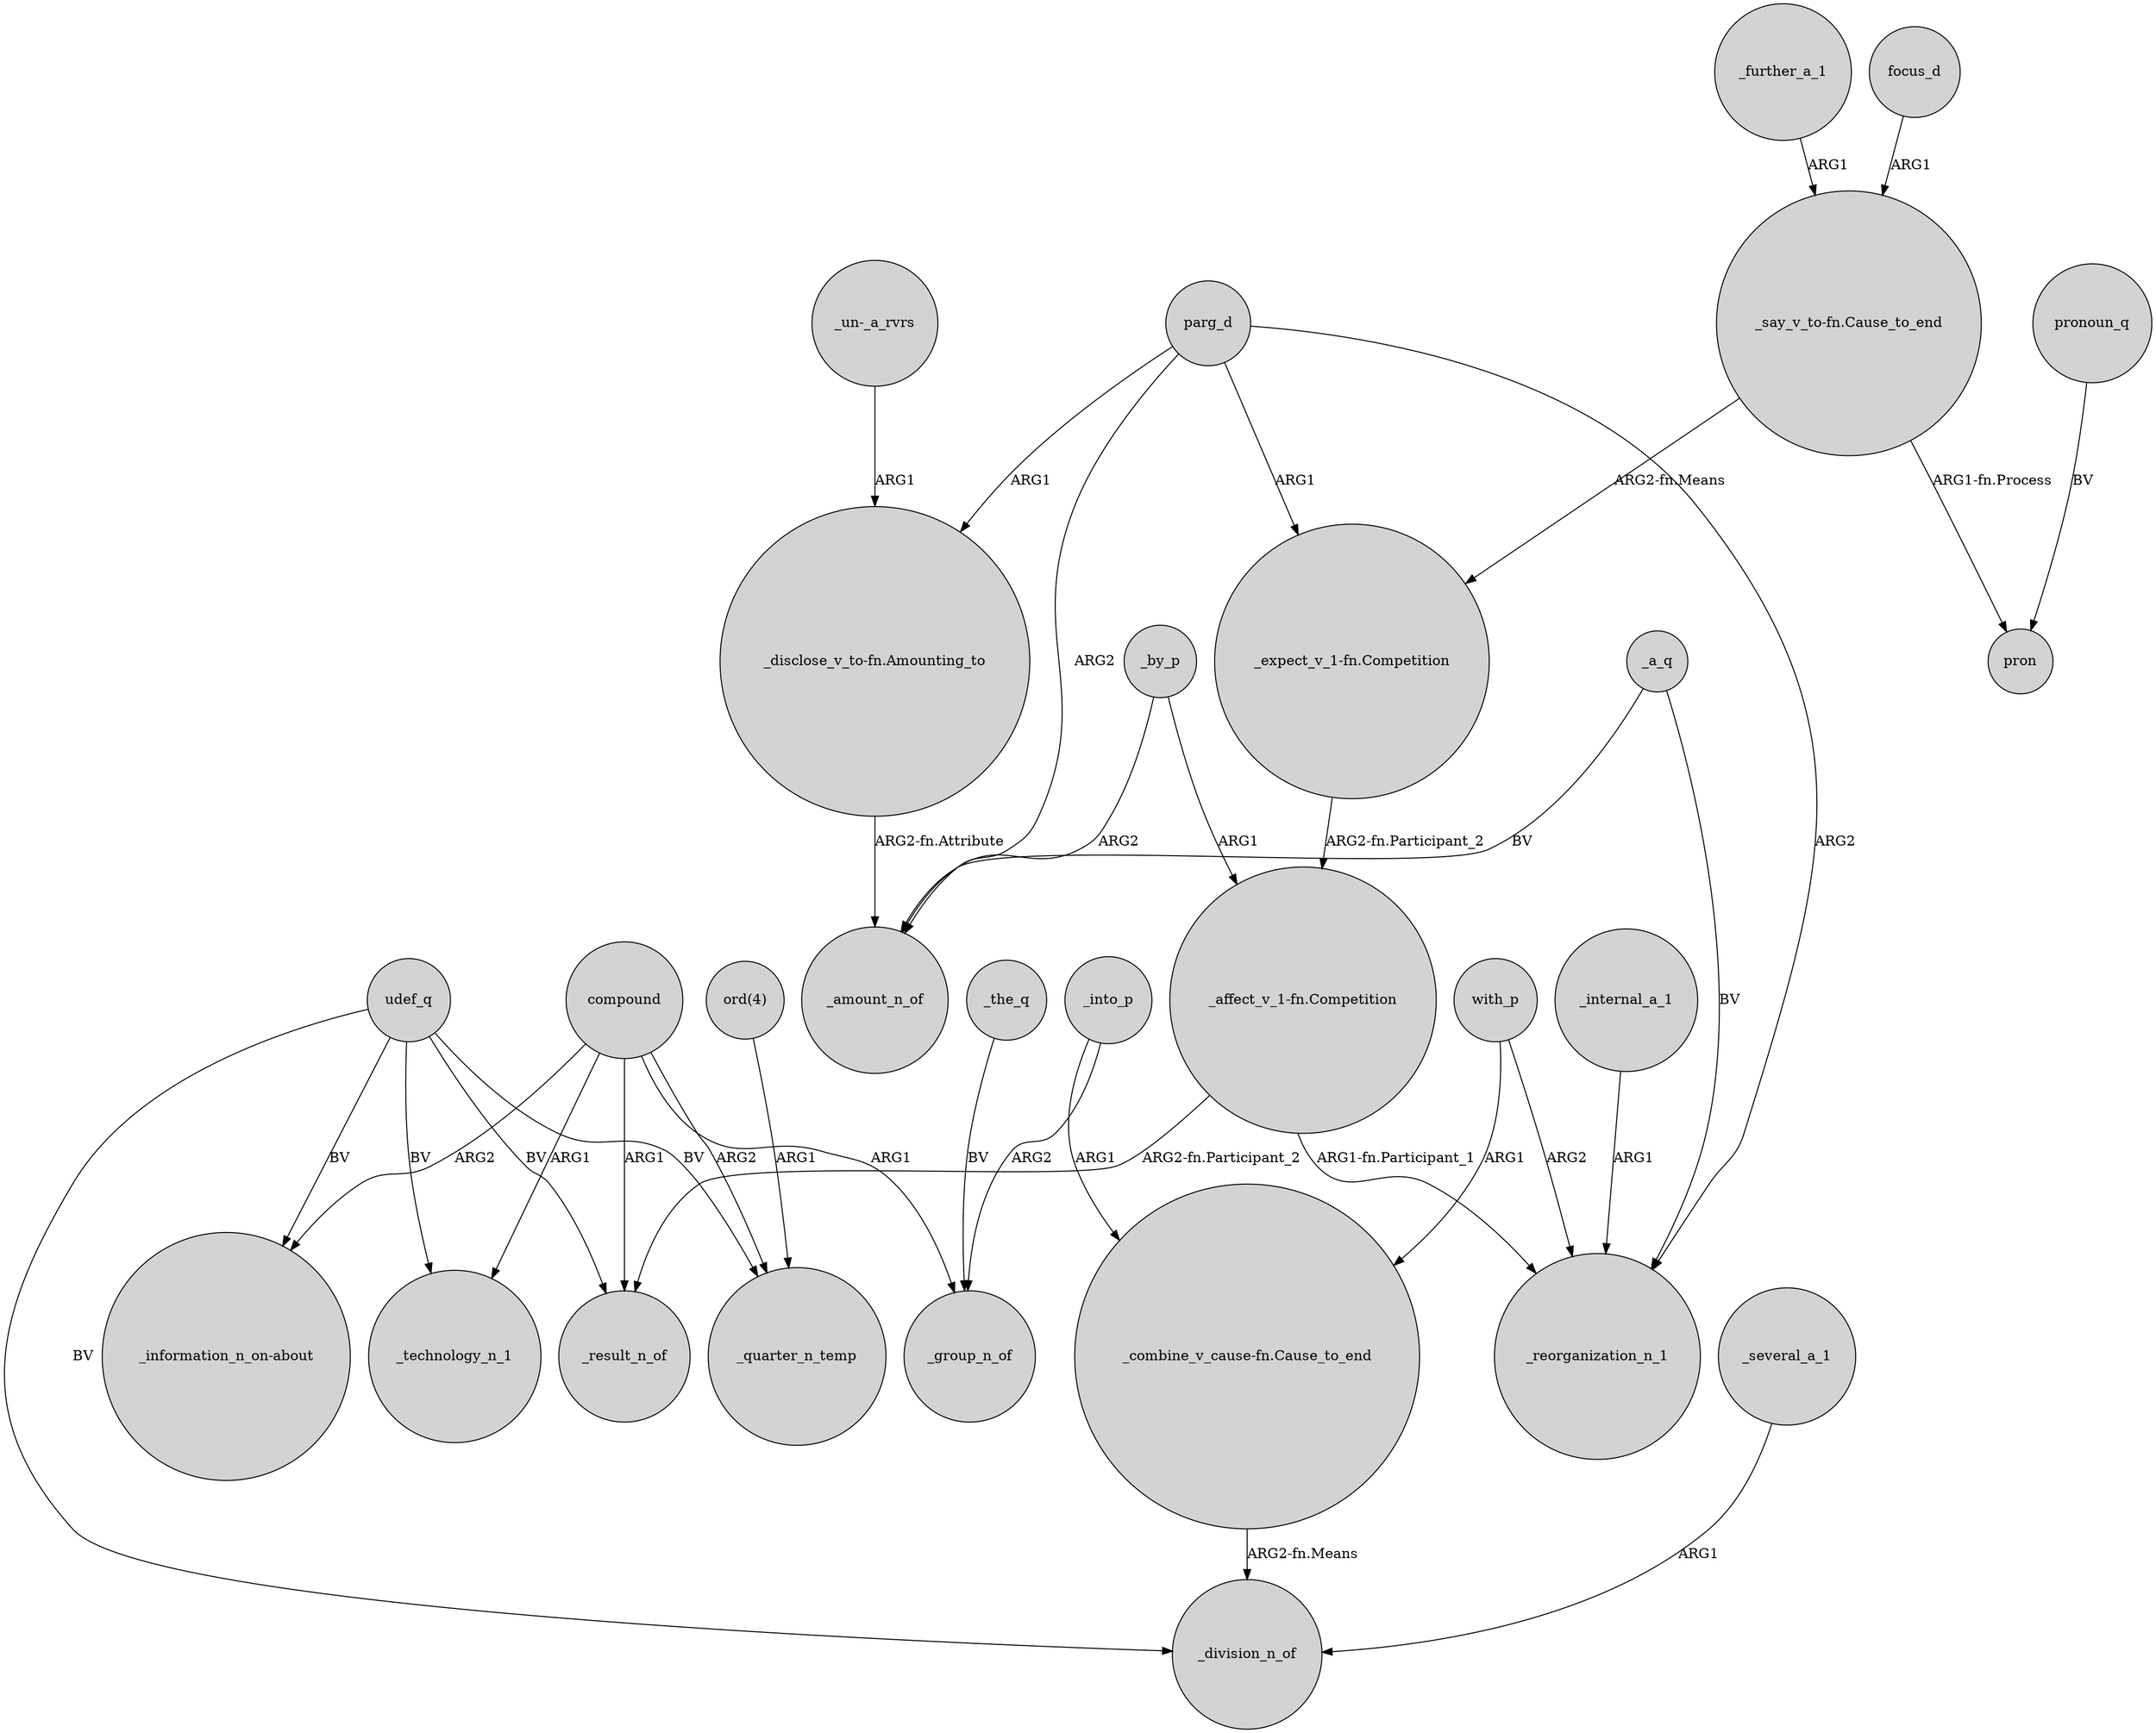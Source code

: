 digraph {
	node [shape=circle style=filled]
	compound -> _technology_n_1 [label=ARG1]
	"_affect_v_1-fn.Competition" -> _reorganization_n_1 [label="ARG1-fn.Participant_1"]
	"_affect_v_1-fn.Competition" -> _result_n_of [label="ARG2-fn.Participant_2"]
	with_p -> "_combine_v_cause-fn.Cause_to_end" [label=ARG1]
	_further_a_1 -> "_say_v_to-fn.Cause_to_end" [label=ARG1]
	udef_q -> "_information_n_on-about" [label=BV]
	focus_d -> "_say_v_to-fn.Cause_to_end" [label=ARG1]
	udef_q -> _division_n_of [label=BV]
	_by_p -> _amount_n_of [label=ARG2]
	_internal_a_1 -> _reorganization_n_1 [label=ARG1]
	_into_p -> _group_n_of [label=ARG2]
	_a_q -> _amount_n_of [label=BV]
	"_un-_a_rvrs" -> "_disclose_v_to-fn.Amounting_to" [label=ARG1]
	compound -> _group_n_of [label=ARG1]
	"_say_v_to-fn.Cause_to_end" -> pron [label="ARG1-fn.Process"]
	"_combine_v_cause-fn.Cause_to_end" -> _division_n_of [label="ARG2-fn.Means"]
	udef_q -> _technology_n_1 [label=BV]
	parg_d -> _amount_n_of [label=ARG2]
	pronoun_q -> pron [label=BV]
	_several_a_1 -> _division_n_of [label=ARG1]
	"_expect_v_1-fn.Competition" -> "_affect_v_1-fn.Competition" [label="ARG2-fn.Participant_2"]
	parg_d -> _reorganization_n_1 [label=ARG2]
	compound -> _quarter_n_temp [label=ARG2]
	_the_q -> _group_n_of [label=BV]
	parg_d -> "_disclose_v_to-fn.Amounting_to" [label=ARG1]
	"_say_v_to-fn.Cause_to_end" -> "_expect_v_1-fn.Competition" [label="ARG2-fn.Means"]
	with_p -> _reorganization_n_1 [label=ARG2]
	"ord(4)" -> _quarter_n_temp [label=ARG1]
	_a_q -> _reorganization_n_1 [label=BV]
	parg_d -> "_expect_v_1-fn.Competition" [label=ARG1]
	_by_p -> "_affect_v_1-fn.Competition" [label=ARG1]
	compound -> "_information_n_on-about" [label=ARG2]
	udef_q -> _quarter_n_temp [label=BV]
	_into_p -> "_combine_v_cause-fn.Cause_to_end" [label=ARG1]
	compound -> _result_n_of [label=ARG1]
	udef_q -> _result_n_of [label=BV]
	"_disclose_v_to-fn.Amounting_to" -> _amount_n_of [label="ARG2-fn.Attribute"]
}
